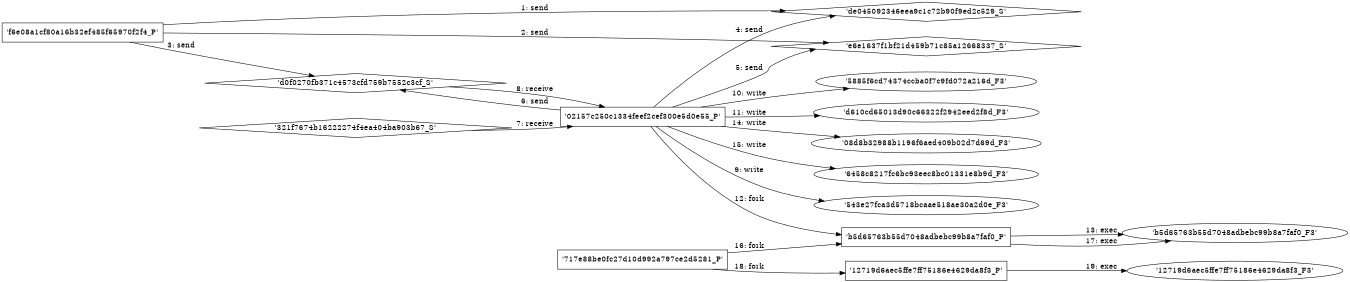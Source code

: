 digraph "D:\Learning\Paper\apt\基于CTI的攻击预警\Dataset\攻击图\ASGfromALLCTI\Attack Obfuscation - Not Just For JavaScript.dot" {
rankdir="LR"
size="9"
fixedsize="false"
splines="true"
nodesep=0.3
ranksep=0
fontsize=10
overlap="scalexy"
engine= "neato"
	"'de045092346eea9c1c72b90f9ed2c529_S'" [node_type=Socket shape=diamond]
	"'f6e08a1cf80a16b32ef485f65970f2f4_P'" [node_type=Process shape=box]
	"'f6e08a1cf80a16b32ef485f65970f2f4_P'" -> "'de045092346eea9c1c72b90f9ed2c529_S'" [label="1: send"]
	"'e6e1637f1bf21d459b71c85a12668337_S'" [node_type=Socket shape=diamond]
	"'f6e08a1cf80a16b32ef485f65970f2f4_P'" [node_type=Process shape=box]
	"'f6e08a1cf80a16b32ef485f65970f2f4_P'" -> "'e6e1637f1bf21d459b71c85a12668337_S'" [label="2: send"]
	"'d0f0270fb371c4573cfd759b7552c3cf_S'" [node_type=Socket shape=diamond]
	"'f6e08a1cf80a16b32ef485f65970f2f4_P'" [node_type=Process shape=box]
	"'f6e08a1cf80a16b32ef485f65970f2f4_P'" -> "'d0f0270fb371c4573cfd759b7552c3cf_S'" [label="3: send"]
	"'de045092346eea9c1c72b90f9ed2c529_S'" [node_type=Socket shape=diamond]
	"'02157c250c1334feef2cef300e5d0e55_P'" [node_type=Process shape=box]
	"'02157c250c1334feef2cef300e5d0e55_P'" -> "'de045092346eea9c1c72b90f9ed2c529_S'" [label="4: send"]
	"'e6e1637f1bf21d459b71c85a12668337_S'" [node_type=Socket shape=diamond]
	"'02157c250c1334feef2cef300e5d0e55_P'" [node_type=Process shape=box]
	"'02157c250c1334feef2cef300e5d0e55_P'" -> "'e6e1637f1bf21d459b71c85a12668337_S'" [label="5: send"]
	"'d0f0270fb371c4573cfd759b7552c3cf_S'" [node_type=Socket shape=diamond]
	"'02157c250c1334feef2cef300e5d0e55_P'" [node_type=Process shape=box]
	"'02157c250c1334feef2cef300e5d0e55_P'" -> "'d0f0270fb371c4573cfd759b7552c3cf_S'" [label="6: send"]
	"'02157c250c1334feef2cef300e5d0e55_P'" [node_type=Process shape=box]
	"'321f7674b16222274f4ea404ba903b67_S'" [node_type=Socket shape=diamond]
	"'321f7674b16222274f4ea404ba903b67_S'" -> "'02157c250c1334feef2cef300e5d0e55_P'" [label="7: receive"]
	"'02157c250c1334feef2cef300e5d0e55_P'" [node_type=Process shape=box]
	"'d0f0270fb371c4573cfd759b7552c3cf_S'" [node_type=Socket shape=diamond]
	"'d0f0270fb371c4573cfd759b7552c3cf_S'" -> "'02157c250c1334feef2cef300e5d0e55_P'" [label="8: receive"]
	"'543e27fca3d5718bcaae518ae30a2d0e_F3'" [node_type=file shape=ellipse]
	"'02157c250c1334feef2cef300e5d0e55_P'" [node_type=Process shape=box]
	"'02157c250c1334feef2cef300e5d0e55_P'" -> "'543e27fca3d5718bcaae518ae30a2d0e_F3'" [label="9: write"]
	"'5885f6cd74374ccba0f7c9fd072a216d_F3'" [node_type=file shape=ellipse]
	"'02157c250c1334feef2cef300e5d0e55_P'" [node_type=Process shape=box]
	"'02157c250c1334feef2cef300e5d0e55_P'" -> "'5885f6cd74374ccba0f7c9fd072a216d_F3'" [label="10: write"]
	"'d610cd65013d90c66322f2942eed2f8d_F3'" [node_type=file shape=ellipse]
	"'02157c250c1334feef2cef300e5d0e55_P'" [node_type=Process shape=box]
	"'02157c250c1334feef2cef300e5d0e55_P'" -> "'d610cd65013d90c66322f2942eed2f8d_F3'" [label="11: write"]
	"'02157c250c1334feef2cef300e5d0e55_P'" [node_type=Process shape=box]
	"'b5d65763b55d7048adbebc99b8a7faf0_P'" [node_type=Process shape=box]
	"'02157c250c1334feef2cef300e5d0e55_P'" -> "'b5d65763b55d7048adbebc99b8a7faf0_P'" [label="12: fork"]
	"'b5d65763b55d7048adbebc99b8a7faf0_P'" [node_type=Process shape=box]
	"'b5d65763b55d7048adbebc99b8a7faf0_F3'" [node_type=File shape=ellipse]
	"'b5d65763b55d7048adbebc99b8a7faf0_P'" -> "'b5d65763b55d7048adbebc99b8a7faf0_F3'" [label="13: exec"]
	"'08d8b32988b1196f6aed409b02d7d69d_F3'" [node_type=file shape=ellipse]
	"'02157c250c1334feef2cef300e5d0e55_P'" [node_type=Process shape=box]
	"'02157c250c1334feef2cef300e5d0e55_P'" -> "'08d8b32988b1196f6aed409b02d7d69d_F3'" [label="14: write"]
	"'6458c8217fc6bc93eec8bc01331e8b9d_F3'" [node_type=file shape=ellipse]
	"'02157c250c1334feef2cef300e5d0e55_P'" [node_type=Process shape=box]
	"'02157c250c1334feef2cef300e5d0e55_P'" -> "'6458c8217fc6bc93eec8bc01331e8b9d_F3'" [label="15: write"]
	"'717e88be0fc27d10d992a797ce2d5281_P'" [node_type=Process shape=box]
	"'b5d65763b55d7048adbebc99b8a7faf0_P'" [node_type=Process shape=box]
	"'717e88be0fc27d10d992a797ce2d5281_P'" -> "'b5d65763b55d7048adbebc99b8a7faf0_P'" [label="16: fork"]
	"'b5d65763b55d7048adbebc99b8a7faf0_P'" [node_type=Process shape=box]
	"'b5d65763b55d7048adbebc99b8a7faf0_F3'" [node_type=File shape=ellipse]
	"'b5d65763b55d7048adbebc99b8a7faf0_P'" -> "'b5d65763b55d7048adbebc99b8a7faf0_F3'" [label="17: exec"]
	"'717e88be0fc27d10d992a797ce2d5281_P'" [node_type=Process shape=box]
	"'12719d6aec5ffe7ff75186e4629da8f3_P'" [node_type=Process shape=box]
	"'717e88be0fc27d10d992a797ce2d5281_P'" -> "'12719d6aec5ffe7ff75186e4629da8f3_P'" [label="18: fork"]
	"'12719d6aec5ffe7ff75186e4629da8f3_P'" [node_type=Process shape=box]
	"'12719d6aec5ffe7ff75186e4629da8f3_F3'" [node_type=File shape=ellipse]
	"'12719d6aec5ffe7ff75186e4629da8f3_P'" -> "'12719d6aec5ffe7ff75186e4629da8f3_F3'" [label="19: exec"]
}
